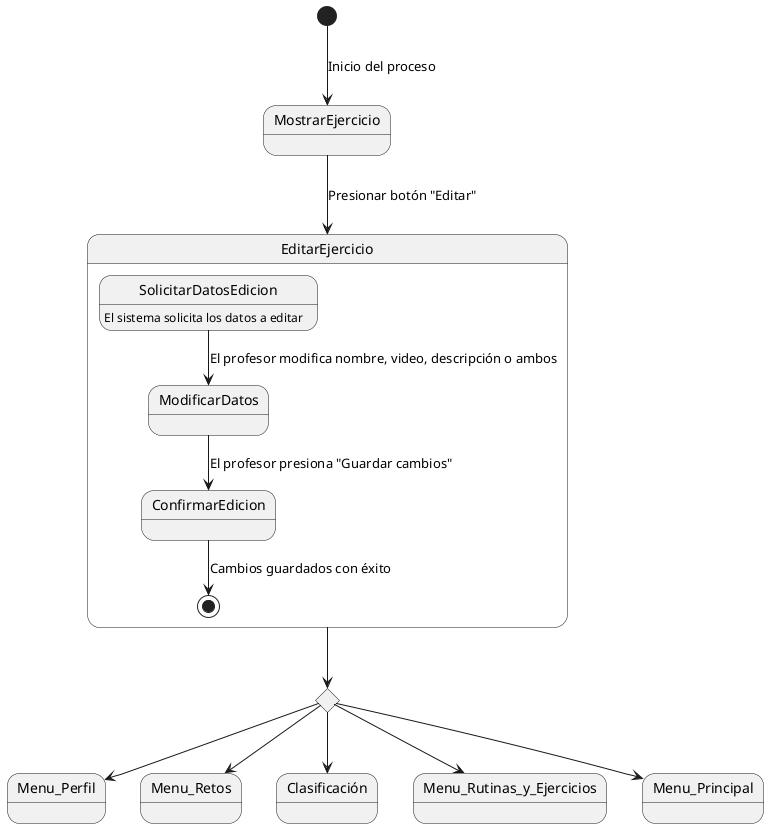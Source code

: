@startuml
[*] --> MostrarEjercicio : Inicio del proceso
state rombo <<choice>>
rombo --> Menu_Perfil
rombo --> Menu_Retos
rombo --> Clasificación
rombo --> Menu_Rutinas_y_Ejercicios
rombo --> Menu_Principal

MostrarEjercicio --> EditarEjercicio : Presionar botón "Editar"
EditarEjercicio --> rombo
state EditarEjercicio {
  SolicitarDatosEdicion : El sistema solicita los datos a editar
  SolicitarDatosEdicion --> ModificarDatos : El profesor modifica nombre, video, descripción o ambos
  ModificarDatos --> ConfirmarEdicion : El profesor presiona "Guardar cambios"
  ConfirmarEdicion --> [*] : Cambios guardados con éxito
}
@enduml
